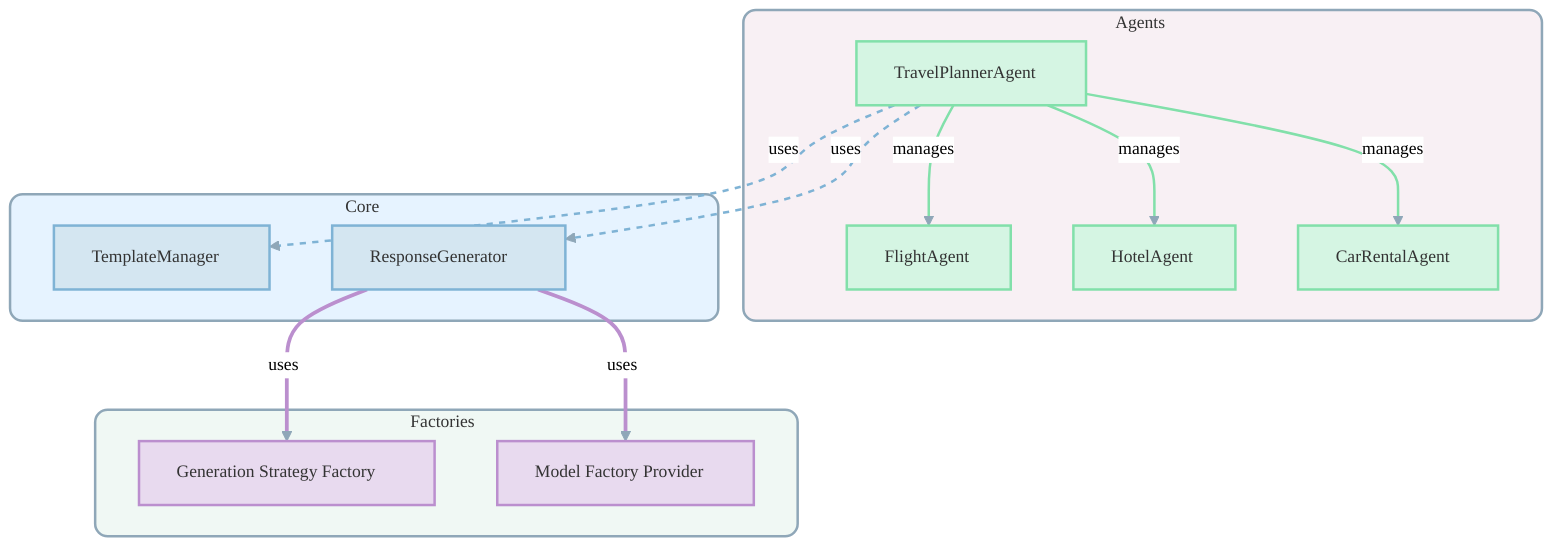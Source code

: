 %%{init: {
  'theme': 'neutral',
  'themeVariables': {
    'primaryColor': '#f0f4f8',
    'primaryTextColor': '#333',
    'primaryBorderColor': '#8fa7b8',
    'lineColor': '#8fa7b8',
    'secondaryColor': '#f8f0f4',
    'tertiaryColor': '#f4f8f0',
    'fontFamily': 'Trebuchet MS, Arial, sans-serif',
    'fontSize': '14px'
  }
}}%%

graph TD
    classDef default fill:#fff,stroke:#8fa7b8,stroke-width:1px;
    classDef agent fill:#d5f5e3,color:#333,stroke:#82e0aa,stroke-width:2px;
    classDef core fill:#d4e6f1,color:#333,stroke:#7fb3d5,stroke-width:2px;
    classDef factory fill:#e8daef,color:#333,stroke:#bb8fce,stroke-width:2px;

    subgraph Agents["Agents"]
        C[TravelPlannerAgent]
        E[FlightAgent]
        F[HotelAgent]
        G[CarRentalAgent]
    end

    subgraph Core["Core"]
        H[TemplateManager]
        I[ResponseGenerator]
    end

    subgraph Factories["Factories"]
        K[Generation Strategy Factory]
        L[Model Factory Provider]
    end

    C -->|manages| E & F & G
    C -.->|uses| H & I
    I ==>|uses| K & L

    class C,E,F,G agent;
    class H,I core;
    class K,L factory;

    linkStyle default stroke:#8fa7b8,stroke-width:2px;
    linkStyle 0,1,2 stroke:#82e0aa,stroke-width:2px;
    linkStyle 3,4 stroke:#7fb3d5,stroke-width:2px,stroke-dasharray: 5 5;
    linkStyle 5,6 stroke:#bb8fce,stroke-width:3px;

    style Agents fill:#f8f0f4,stroke:#8fa7b8,stroke-width:2px,rx:10,ry:10;
    style Core fill:#e6f3ff,stroke:#8fa7b8,stroke-width:2px,rx:10,ry:10;
    style Factories fill:#f0f8f4,stroke:#8fa7b8,stroke-width:2px,rx:10,ry:10;
